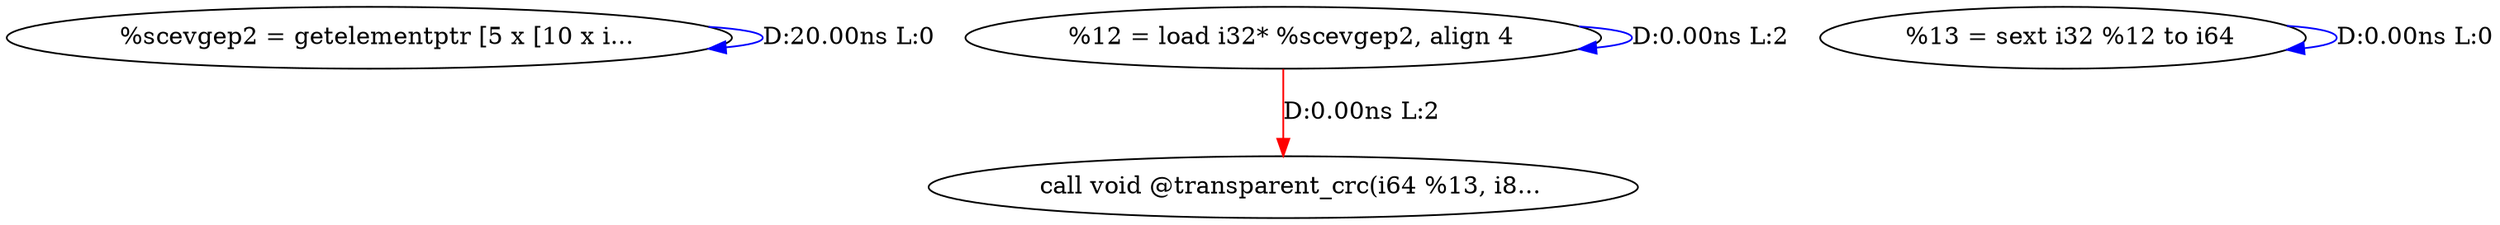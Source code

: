digraph {
Node0x31b6400[label="  %scevgep2 = getelementptr [5 x [10 x i..."];
Node0x31b6400 -> Node0x31b6400[label="D:20.00ns L:0",color=blue];
Node0x31d14c0[label="  %12 = load i32* %scevgep2, align 4"];
Node0x31d14c0 -> Node0x31d14c0[label="D:0.00ns L:2",color=blue];
Node0x31d1680[label="  call void @transparent_crc(i64 %13, i8..."];
Node0x31d14c0 -> Node0x31d1680[label="D:0.00ns L:2",color=red];
Node0x31d15a0[label="  %13 = sext i32 %12 to i64"];
Node0x31d15a0 -> Node0x31d15a0[label="D:0.00ns L:0",color=blue];
}
